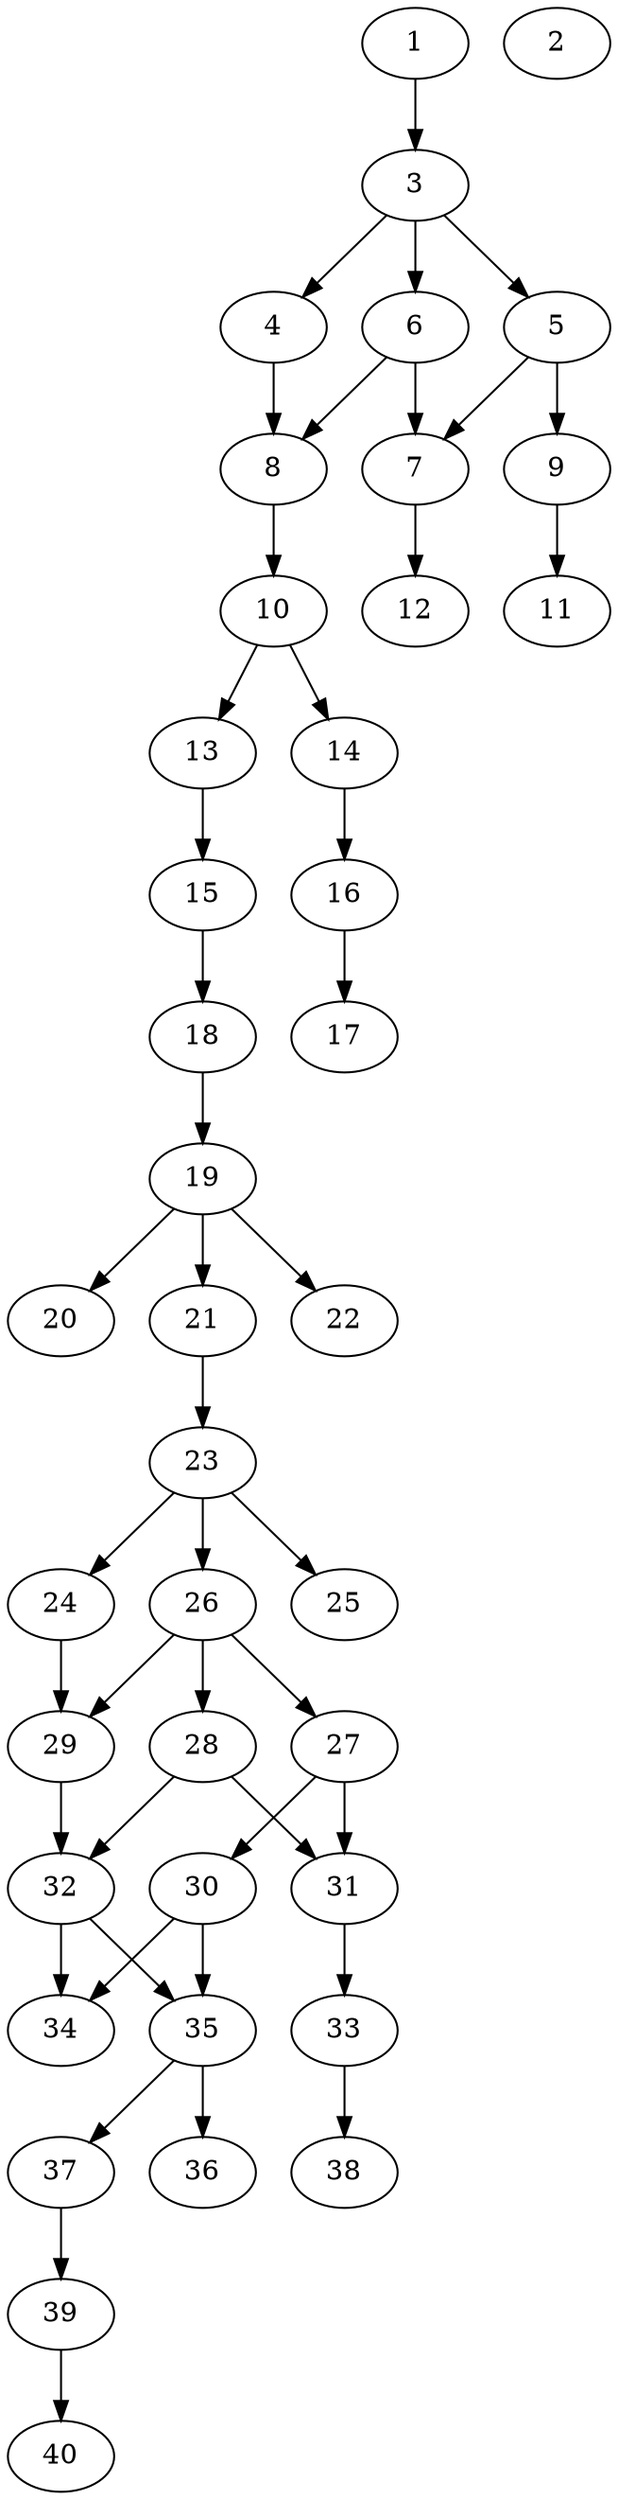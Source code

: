 // DAG automatically generated by daggen at Thu Oct  3 14:06:50 2019
// ./daggen --dot -n 40 --ccr 0.4 --fat 0.3 --regular 0.5 --density 0.5 --mindata 5242880 --maxdata 52428800 
digraph G {
  1 [size="18897920", alpha="0.09", expect_size="7559168"] 
  1 -> 3 [size ="7559168"]
  2 [size="112473600", alpha="0.03", expect_size="44989440"] 
  3 [size="107233280", alpha="0.06", expect_size="42893312"] 
  3 -> 4 [size ="42893312"]
  3 -> 5 [size ="42893312"]
  3 -> 6 [size ="42893312"]
  4 [size="127073280", alpha="0.01", expect_size="50829312"] 
  4 -> 8 [size ="50829312"]
  5 [size="101603840", alpha="0.01", expect_size="40641536"] 
  5 -> 7 [size ="40641536"]
  5 -> 9 [size ="40641536"]
  6 [size="45478400", alpha="0.15", expect_size="18191360"] 
  6 -> 7 [size ="18191360"]
  6 -> 8 [size ="18191360"]
  7 [size="78740480", alpha="0.02", expect_size="31496192"] 
  7 -> 12 [size ="31496192"]
  8 [size="85370880", alpha="0.04", expect_size="34148352"] 
  8 -> 10 [size ="34148352"]
  9 [size="55411200", alpha="0.14", expect_size="22164480"] 
  9 -> 11 [size ="22164480"]
  10 [size="125593600", alpha="0.15", expect_size="50237440"] 
  10 -> 13 [size ="50237440"]
  10 -> 14 [size ="50237440"]
  11 [size="18511360", alpha="0.09", expect_size="7404544"] 
  12 [size="72678400", alpha="0.08", expect_size="29071360"] 
  13 [size="92444160", alpha="0.09", expect_size="36977664"] 
  13 -> 15 [size ="36977664"]
  14 [size="126315520", alpha="0.11", expect_size="50526208"] 
  14 -> 16 [size ="50526208"]
  15 [size="129940480", alpha="0.16", expect_size="51976192"] 
  15 -> 18 [size ="51976192"]
  16 [size="19550720", alpha="0.12", expect_size="7820288"] 
  16 -> 17 [size ="7820288"]
  17 [size="108513280", alpha="0.12", expect_size="43405312"] 
  18 [size="119920640", alpha="0.09", expect_size="47968256"] 
  18 -> 19 [size ="47968256"]
  19 [size="27494400", alpha="0.02", expect_size="10997760"] 
  19 -> 20 [size ="10997760"]
  19 -> 21 [size ="10997760"]
  19 -> 22 [size ="10997760"]
  20 [size="112680960", alpha="0.08", expect_size="45072384"] 
  21 [size="80314880", alpha="0.15", expect_size="32125952"] 
  21 -> 23 [size ="32125952"]
  22 [size="17638400", alpha="0.19", expect_size="7055360"] 
  23 [size="67560960", alpha="0.19", expect_size="27024384"] 
  23 -> 24 [size ="27024384"]
  23 -> 25 [size ="27024384"]
  23 -> 26 [size ="27024384"]
  24 [size="122887680", alpha="0.18", expect_size="49155072"] 
  24 -> 29 [size ="49155072"]
  25 [size="67307520", alpha="0.12", expect_size="26923008"] 
  26 [size="42688000", alpha="0.12", expect_size="17075200"] 
  26 -> 27 [size ="17075200"]
  26 -> 28 [size ="17075200"]
  26 -> 29 [size ="17075200"]
  27 [size="113592320", alpha="0.03", expect_size="45436928"] 
  27 -> 30 [size ="45436928"]
  27 -> 31 [size ="45436928"]
  28 [size="67379200", alpha="0.06", expect_size="26951680"] 
  28 -> 31 [size ="26951680"]
  28 -> 32 [size ="26951680"]
  29 [size="119746560", alpha="0.16", expect_size="47898624"] 
  29 -> 32 [size ="47898624"]
  30 [size="130736640", alpha="0.05", expect_size="52294656"] 
  30 -> 34 [size ="52294656"]
  30 -> 35 [size ="52294656"]
  31 [size="59545600", alpha="0.15", expect_size="23818240"] 
  31 -> 33 [size ="23818240"]
  32 [size="29926400", alpha="0.16", expect_size="11970560"] 
  32 -> 34 [size ="11970560"]
  32 -> 35 [size ="11970560"]
  33 [size="23288320", alpha="0.09", expect_size="9315328"] 
  33 -> 38 [size ="9315328"]
  34 [size="15787520", alpha="0.02", expect_size="6315008"] 
  35 [size="121392640", alpha="0.15", expect_size="48557056"] 
  35 -> 36 [size ="48557056"]
  35 -> 37 [size ="48557056"]
  36 [size="74708480", alpha="0.09", expect_size="29883392"] 
  37 [size="26073600", alpha="0.19", expect_size="10429440"] 
  37 -> 39 [size ="10429440"]
  38 [size="41121280", alpha="0.07", expect_size="16448512"] 
  39 [size="74147840", alpha="0.18", expect_size="29659136"] 
  39 -> 40 [size ="29659136"]
  40 [size="49497600", alpha="0.05", expect_size="19799040"] 
}
